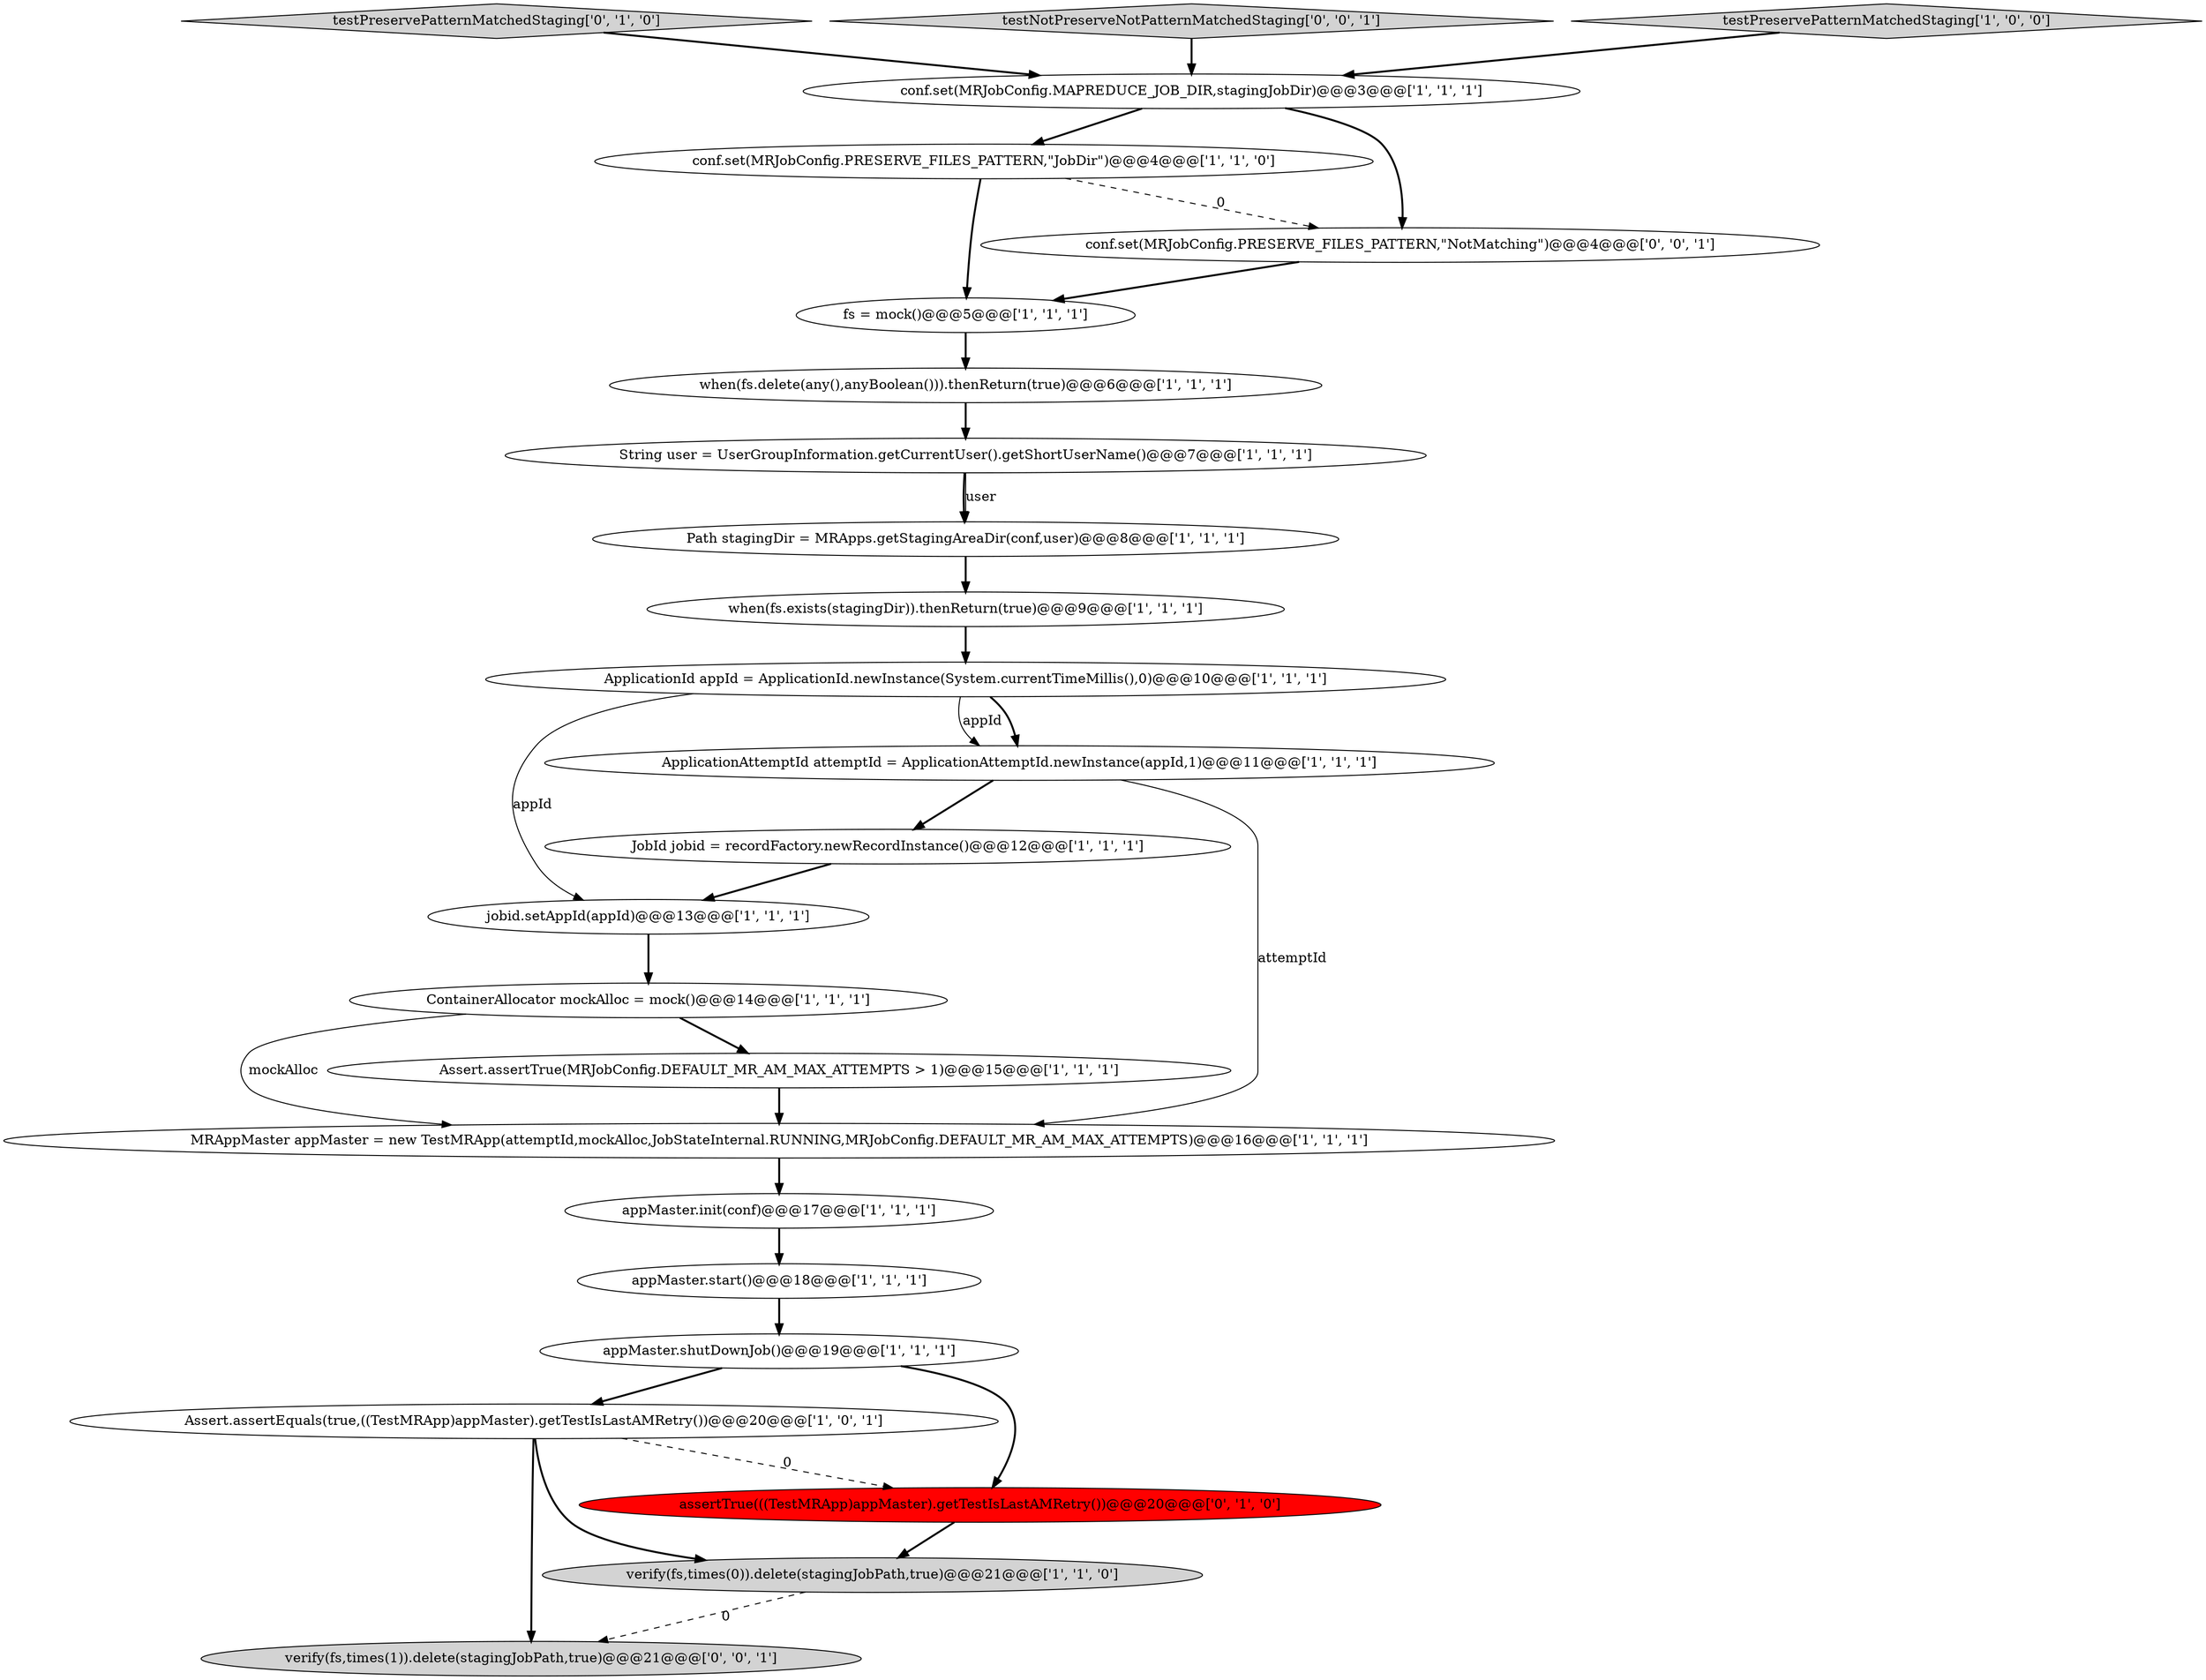 digraph {
4 [style = filled, label = "jobid.setAppId(appId)@@@13@@@['1', '1', '1']", fillcolor = white, shape = ellipse image = "AAA0AAABBB1BBB"];
15 [style = filled, label = "conf.set(MRJobConfig.PRESERVE_FILES_PATTERN,\"JobDir\")@@@4@@@['1', '1', '0']", fillcolor = white, shape = ellipse image = "AAA0AAABBB1BBB"];
17 [style = filled, label = "ApplicationId appId = ApplicationId.newInstance(System.currentTimeMillis(),0)@@@10@@@['1', '1', '1']", fillcolor = white, shape = ellipse image = "AAA0AAABBB1BBB"];
1 [style = filled, label = "ApplicationAttemptId attemptId = ApplicationAttemptId.newInstance(appId,1)@@@11@@@['1', '1', '1']", fillcolor = white, shape = ellipse image = "AAA0AAABBB1BBB"];
3 [style = filled, label = "conf.set(MRJobConfig.MAPREDUCE_JOB_DIR,stagingJobDir)@@@3@@@['1', '1', '1']", fillcolor = white, shape = ellipse image = "AAA0AAABBB1BBB"];
16 [style = filled, label = "Path stagingDir = MRApps.getStagingAreaDir(conf,user)@@@8@@@['1', '1', '1']", fillcolor = white, shape = ellipse image = "AAA0AAABBB1BBB"];
21 [style = filled, label = "testPreservePatternMatchedStaging['0', '1', '0']", fillcolor = lightgray, shape = diamond image = "AAA0AAABBB2BBB"];
11 [style = filled, label = "when(fs.delete(any(),anyBoolean())).thenReturn(true)@@@6@@@['1', '1', '1']", fillcolor = white, shape = ellipse image = "AAA0AAABBB1BBB"];
12 [style = filled, label = "String user = UserGroupInformation.getCurrentUser().getShortUserName()@@@7@@@['1', '1', '1']", fillcolor = white, shape = ellipse image = "AAA0AAABBB1BBB"];
2 [style = filled, label = "JobId jobid = recordFactory.newRecordInstance()@@@12@@@['1', '1', '1']", fillcolor = white, shape = ellipse image = "AAA0AAABBB1BBB"];
20 [style = filled, label = "assertTrue(((TestMRApp)appMaster).getTestIsLastAMRetry())@@@20@@@['0', '1', '0']", fillcolor = red, shape = ellipse image = "AAA1AAABBB2BBB"];
7 [style = filled, label = "appMaster.shutDownJob()@@@19@@@['1', '1', '1']", fillcolor = white, shape = ellipse image = "AAA0AAABBB1BBB"];
13 [style = filled, label = "Assert.assertTrue(MRJobConfig.DEFAULT_MR_AM_MAX_ATTEMPTS > 1)@@@15@@@['1', '1', '1']", fillcolor = white, shape = ellipse image = "AAA0AAABBB1BBB"];
23 [style = filled, label = "testNotPreserveNotPatternMatchedStaging['0', '0', '1']", fillcolor = lightgray, shape = diamond image = "AAA0AAABBB3BBB"];
9 [style = filled, label = "when(fs.exists(stagingDir)).thenReturn(true)@@@9@@@['1', '1', '1']", fillcolor = white, shape = ellipse image = "AAA0AAABBB1BBB"];
24 [style = filled, label = "verify(fs,times(1)).delete(stagingJobPath,true)@@@21@@@['0', '0', '1']", fillcolor = lightgray, shape = ellipse image = "AAA0AAABBB3BBB"];
6 [style = filled, label = "MRAppMaster appMaster = new TestMRApp(attemptId,mockAlloc,JobStateInternal.RUNNING,MRJobConfig.DEFAULT_MR_AM_MAX_ATTEMPTS)@@@16@@@['1', '1', '1']", fillcolor = white, shape = ellipse image = "AAA0AAABBB1BBB"];
0 [style = filled, label = "appMaster.start()@@@18@@@['1', '1', '1']", fillcolor = white, shape = ellipse image = "AAA0AAABBB1BBB"];
5 [style = filled, label = "ContainerAllocator mockAlloc = mock()@@@14@@@['1', '1', '1']", fillcolor = white, shape = ellipse image = "AAA0AAABBB1BBB"];
10 [style = filled, label = "fs = mock()@@@5@@@['1', '1', '1']", fillcolor = white, shape = ellipse image = "AAA0AAABBB1BBB"];
18 [style = filled, label = "testPreservePatternMatchedStaging['1', '0', '0']", fillcolor = lightgray, shape = diamond image = "AAA0AAABBB1BBB"];
22 [style = filled, label = "conf.set(MRJobConfig.PRESERVE_FILES_PATTERN,\"NotMatching\")@@@4@@@['0', '0', '1']", fillcolor = white, shape = ellipse image = "AAA0AAABBB3BBB"];
8 [style = filled, label = "verify(fs,times(0)).delete(stagingJobPath,true)@@@21@@@['1', '1', '0']", fillcolor = lightgray, shape = ellipse image = "AAA0AAABBB1BBB"];
19 [style = filled, label = "appMaster.init(conf)@@@17@@@['1', '1', '1']", fillcolor = white, shape = ellipse image = "AAA0AAABBB1BBB"];
14 [style = filled, label = "Assert.assertEquals(true,((TestMRApp)appMaster).getTestIsLastAMRetry())@@@20@@@['1', '0', '1']", fillcolor = white, shape = ellipse image = "AAA0AAABBB1BBB"];
14->24 [style = bold, label=""];
18->3 [style = bold, label=""];
15->10 [style = bold, label=""];
17->1 [style = bold, label=""];
17->4 [style = solid, label="appId"];
14->20 [style = dashed, label="0"];
9->17 [style = bold, label=""];
11->12 [style = bold, label=""];
3->15 [style = bold, label=""];
12->16 [style = bold, label=""];
6->19 [style = bold, label=""];
7->20 [style = bold, label=""];
23->3 [style = bold, label=""];
8->24 [style = dashed, label="0"];
3->22 [style = bold, label=""];
2->4 [style = bold, label=""];
12->16 [style = solid, label="user"];
15->22 [style = dashed, label="0"];
19->0 [style = bold, label=""];
0->7 [style = bold, label=""];
7->14 [style = bold, label=""];
20->8 [style = bold, label=""];
1->6 [style = solid, label="attemptId"];
5->13 [style = bold, label=""];
22->10 [style = bold, label=""];
1->2 [style = bold, label=""];
14->8 [style = bold, label=""];
5->6 [style = solid, label="mockAlloc"];
13->6 [style = bold, label=""];
4->5 [style = bold, label=""];
16->9 [style = bold, label=""];
21->3 [style = bold, label=""];
17->1 [style = solid, label="appId"];
10->11 [style = bold, label=""];
}
